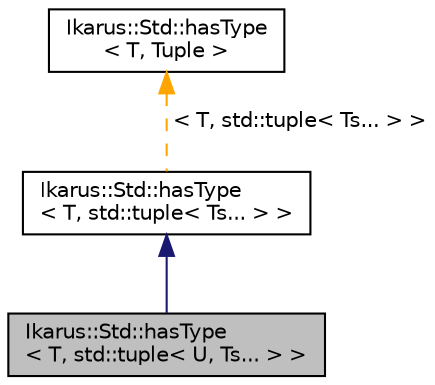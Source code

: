 digraph "Ikarus::Std::hasType&lt; T, std::tuple&lt; U, Ts... &gt; &gt;"
{
 // LATEX_PDF_SIZE
  edge [fontname="Helvetica",fontsize="10",labelfontname="Helvetica",labelfontsize="10"];
  node [fontname="Helvetica",fontsize="10",shape=record];
  Node1 [label="Ikarus::Std::hasType\l\< T, std::tuple\< U, Ts... \> \>",height=0.2,width=0.4,color="black", fillcolor="grey75", style="filled", fontcolor="black",tooltip=" "];
  Node2 -> Node1 [dir="back",color="midnightblue",fontsize="10",style="solid",fontname="Helvetica"];
  Node2 [label="Ikarus::Std::hasType\l\< T, std::tuple\< Ts... \> \>",height=0.2,width=0.4,color="black", fillcolor="white", style="filled",URL="$db/df2/a01425.html",tooltip=" "];
  Node3 -> Node2 [dir="back",color="orange",fontsize="10",style="dashed",label=" \< T, std::tuple\< Ts... \> \>" ,fontname="Helvetica"];
  Node3 [label="Ikarus::Std::hasType\l\< T, Tuple \>",height=0.2,width=0.4,color="black", fillcolor="white", style="filled",URL="$db/df2/a01425.html",tooltip=" "];
}
